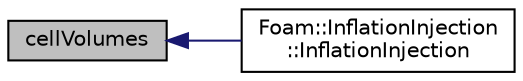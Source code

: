 digraph "cellVolumes"
{
  bgcolor="transparent";
  edge [fontname="Helvetica",fontsize="10",labelfontname="Helvetica",labelfontsize="10"];
  node [fontname="Helvetica",fontsize="10",shape=record];
  rankdir="LR";
  Node1 [label="cellVolumes",height=0.2,width=0.4,color="black", fillcolor="grey75", style="filled" fontcolor="black"];
  Node1 -> Node2 [dir="back",color="midnightblue",fontsize="10",style="solid",fontname="Helvetica"];
  Node2 [label="Foam::InflationInjection\l::InflationInjection",height=0.2,width=0.4,color="black",URL="$classFoam_1_1InflationInjection.html#a507ed754c52ed201d90a2c3fe5f09add",tooltip="Construct from dictionary. "];
}
